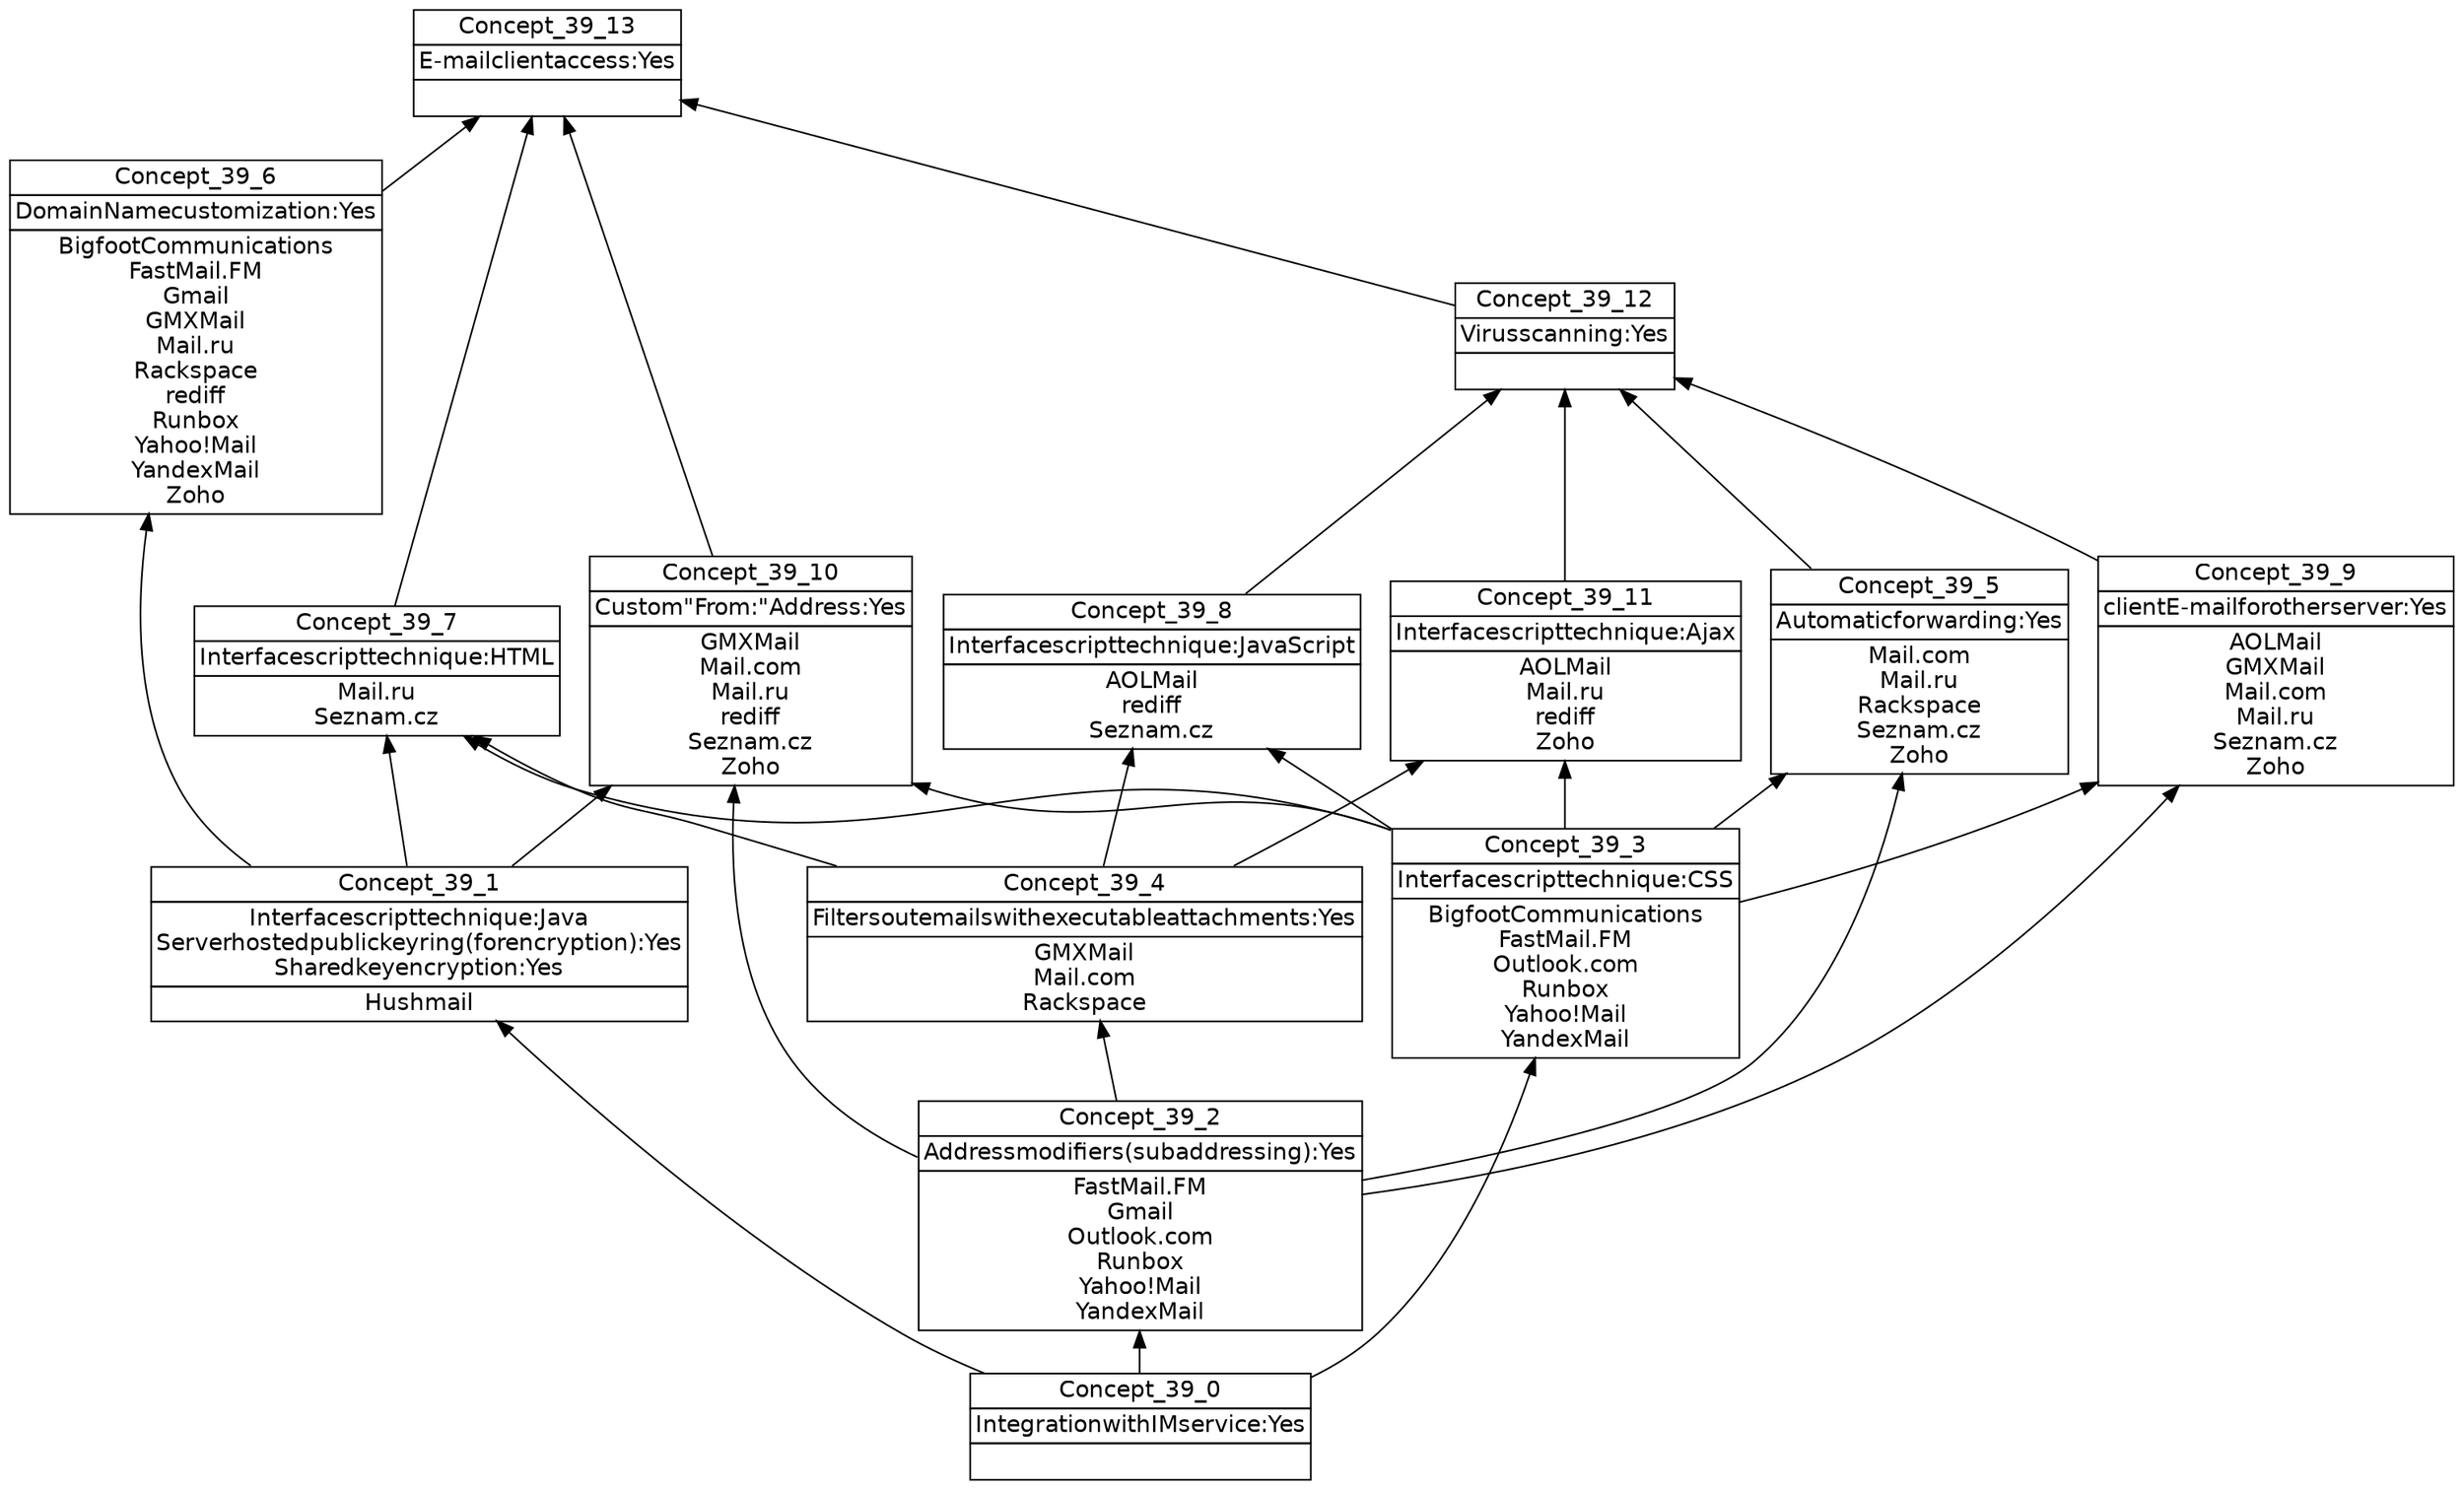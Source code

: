 digraph G { 
	rankdir=BT;
	margin=0;
	node [margin="0.03,0.03",fontname="DejaVu Sans"];
	ranksep=0.3;
	nodesep=0.2;
//graph[label="name:39,concept number:14,object number:16,attribute number:16"
17 [shape=none,label=<<table border="0" cellborder="1" cellspacing="0" port="p"><tr><td>Concept_39_0</td></tr><tr><td>IntegrationwithIMservice:Yes<br/></td></tr><tr><td><br/></td></tr></table>>];
22 [shape=none,label=<<table border="0" cellborder="1" cellspacing="0" port="p"><tr><td>Concept_39_1</td></tr><tr><td>Interfacescripttechnique:Java<br/>Serverhostedpublickeyring(forencryption):Yes<br/>Sharedkeyencryption:Yes<br/></td></tr><tr><td>Hushmail<br/></td></tr></table>>];
20 [shape=none,label=<<table border="0" cellborder="1" cellspacing="0" port="p"><tr><td>Concept_39_3</td></tr><tr><td>Interfacescripttechnique:CSS<br/></td></tr><tr><td>BigfootCommunications<br/>FastMail.FM<br/>Outlook.com<br/>Runbox<br/>Yahoo!Mail<br/>YandexMail<br/></td></tr></table>>];
27 [shape=none,label=<<table border="0" cellborder="1" cellspacing="0" port="p"><tr><td>Concept_39_2</td></tr><tr><td>Addressmodifiers(subaddressing):Yes<br/></td></tr><tr><td>FastMail.FM<br/>Gmail<br/>Outlook.com<br/>Runbox<br/>Yahoo!Mail<br/>YandexMail<br/></td></tr></table>>];
25 [shape=none,label=<<table border="0" cellborder="1" cellspacing="0" port="p"><tr><td>Concept_39_4</td></tr><tr><td>Filtersoutemailswithexecutableattachments:Yes<br/></td></tr><tr><td>GMXMail<br/>Mail.com<br/>Rackspace<br/></td></tr></table>>];
14 [shape=none,label=<<table border="0" cellborder="1" cellspacing="0" port="p"><tr><td>Concept_39_5</td></tr><tr><td>Automaticforwarding:Yes<br/></td></tr><tr><td>Mail.com<br/>Mail.ru<br/>Rackspace<br/>Seznam.cz<br/>Zoho<br/></td></tr></table>>];
18 [shape=none,label=<<table border="0" cellborder="1" cellspacing="0" port="p"><tr><td>Concept_39_6</td></tr><tr><td>DomainNamecustomization:Yes<br/></td></tr><tr><td>BigfootCommunications<br/>FastMail.FM<br/>Gmail<br/>GMXMail<br/>Mail.ru<br/>Rackspace<br/>rediff<br/>Runbox<br/>Yahoo!Mail<br/>YandexMail<br/>Zoho<br/></td></tr></table>>];
16 [shape=none,label=<<table border="0" cellborder="1" cellspacing="0" port="p"><tr><td>Concept_39_9</td></tr><tr><td>clientE-mailforotherserver:Yes<br/></td></tr><tr><td>AOLMail<br/>GMXMail<br/>Mail.com<br/>Mail.ru<br/>Seznam.cz<br/>Zoho<br/></td></tr></table>>];
19 [shape=none,label=<<table border="0" cellborder="1" cellspacing="0" port="p"><tr><td>Concept_39_7</td></tr><tr><td>Interfacescripttechnique:HTML<br/></td></tr><tr><td>Mail.ru<br/>Seznam.cz<br/></td></tr></table>>];
23 [shape=none,label=<<table border="0" cellborder="1" cellspacing="0" port="p"><tr><td>Concept_39_8</td></tr><tr><td>Interfacescripttechnique:JavaScript<br/></td></tr><tr><td>AOLMail<br/>rediff<br/>Seznam.cz<br/></td></tr></table>>];
21 [shape=none,label=<<table border="0" cellborder="1" cellspacing="0" port="p"><tr><td>Concept_39_11</td></tr><tr><td>Interfacescripttechnique:Ajax<br/></td></tr><tr><td>AOLMail<br/>Mail.ru<br/>rediff<br/>Zoho<br/></td></tr></table>>];
26 [shape=none,label=<<table border="0" cellborder="1" cellspacing="0" port="p"><tr><td>Concept_39_10</td></tr><tr><td>Custom"From:"Address:Yes<br/></td></tr><tr><td>GMXMail<br/>Mail.com<br/>Mail.ru<br/>rediff<br/>Seznam.cz<br/>Zoho<br/></td></tr></table>>];
24 [shape=none,label=<<table border="0" cellborder="1" cellspacing="0" port="p"><tr><td>Concept_39_12</td></tr><tr><td>Virusscanning:Yes<br/></td></tr><tr><td><br/></td></tr></table>>];
15 [shape=none,label=<<table border="0" cellborder="1" cellspacing="0" port="p"><tr><td>Concept_39_13</td></tr><tr><td>E-mailclientaccess:Yes<br/></td></tr><tr><td><br/></td></tr></table>>];
	17:p -> 22:p
	17:p -> 20:p
	17:p -> 27:p
	27:p -> 25:p
	27:p -> 14:p
	20:p -> 14:p
	22:p -> 18:p
	27:p -> 16:p
	20:p -> 16:p
	25:p -> 19:p
	20:p -> 19:p
	22:p -> 19:p
	25:p -> 23:p
	20:p -> 23:p
	25:p -> 21:p
	20:p -> 21:p
	27:p -> 26:p
	20:p -> 26:p
	22:p -> 26:p
	14:p -> 24:p
	21:p -> 24:p
	23:p -> 24:p
	16:p -> 24:p
	18:p -> 15:p
	19:p -> 15:p
	26:p -> 15:p
	24:p -> 15:p
}